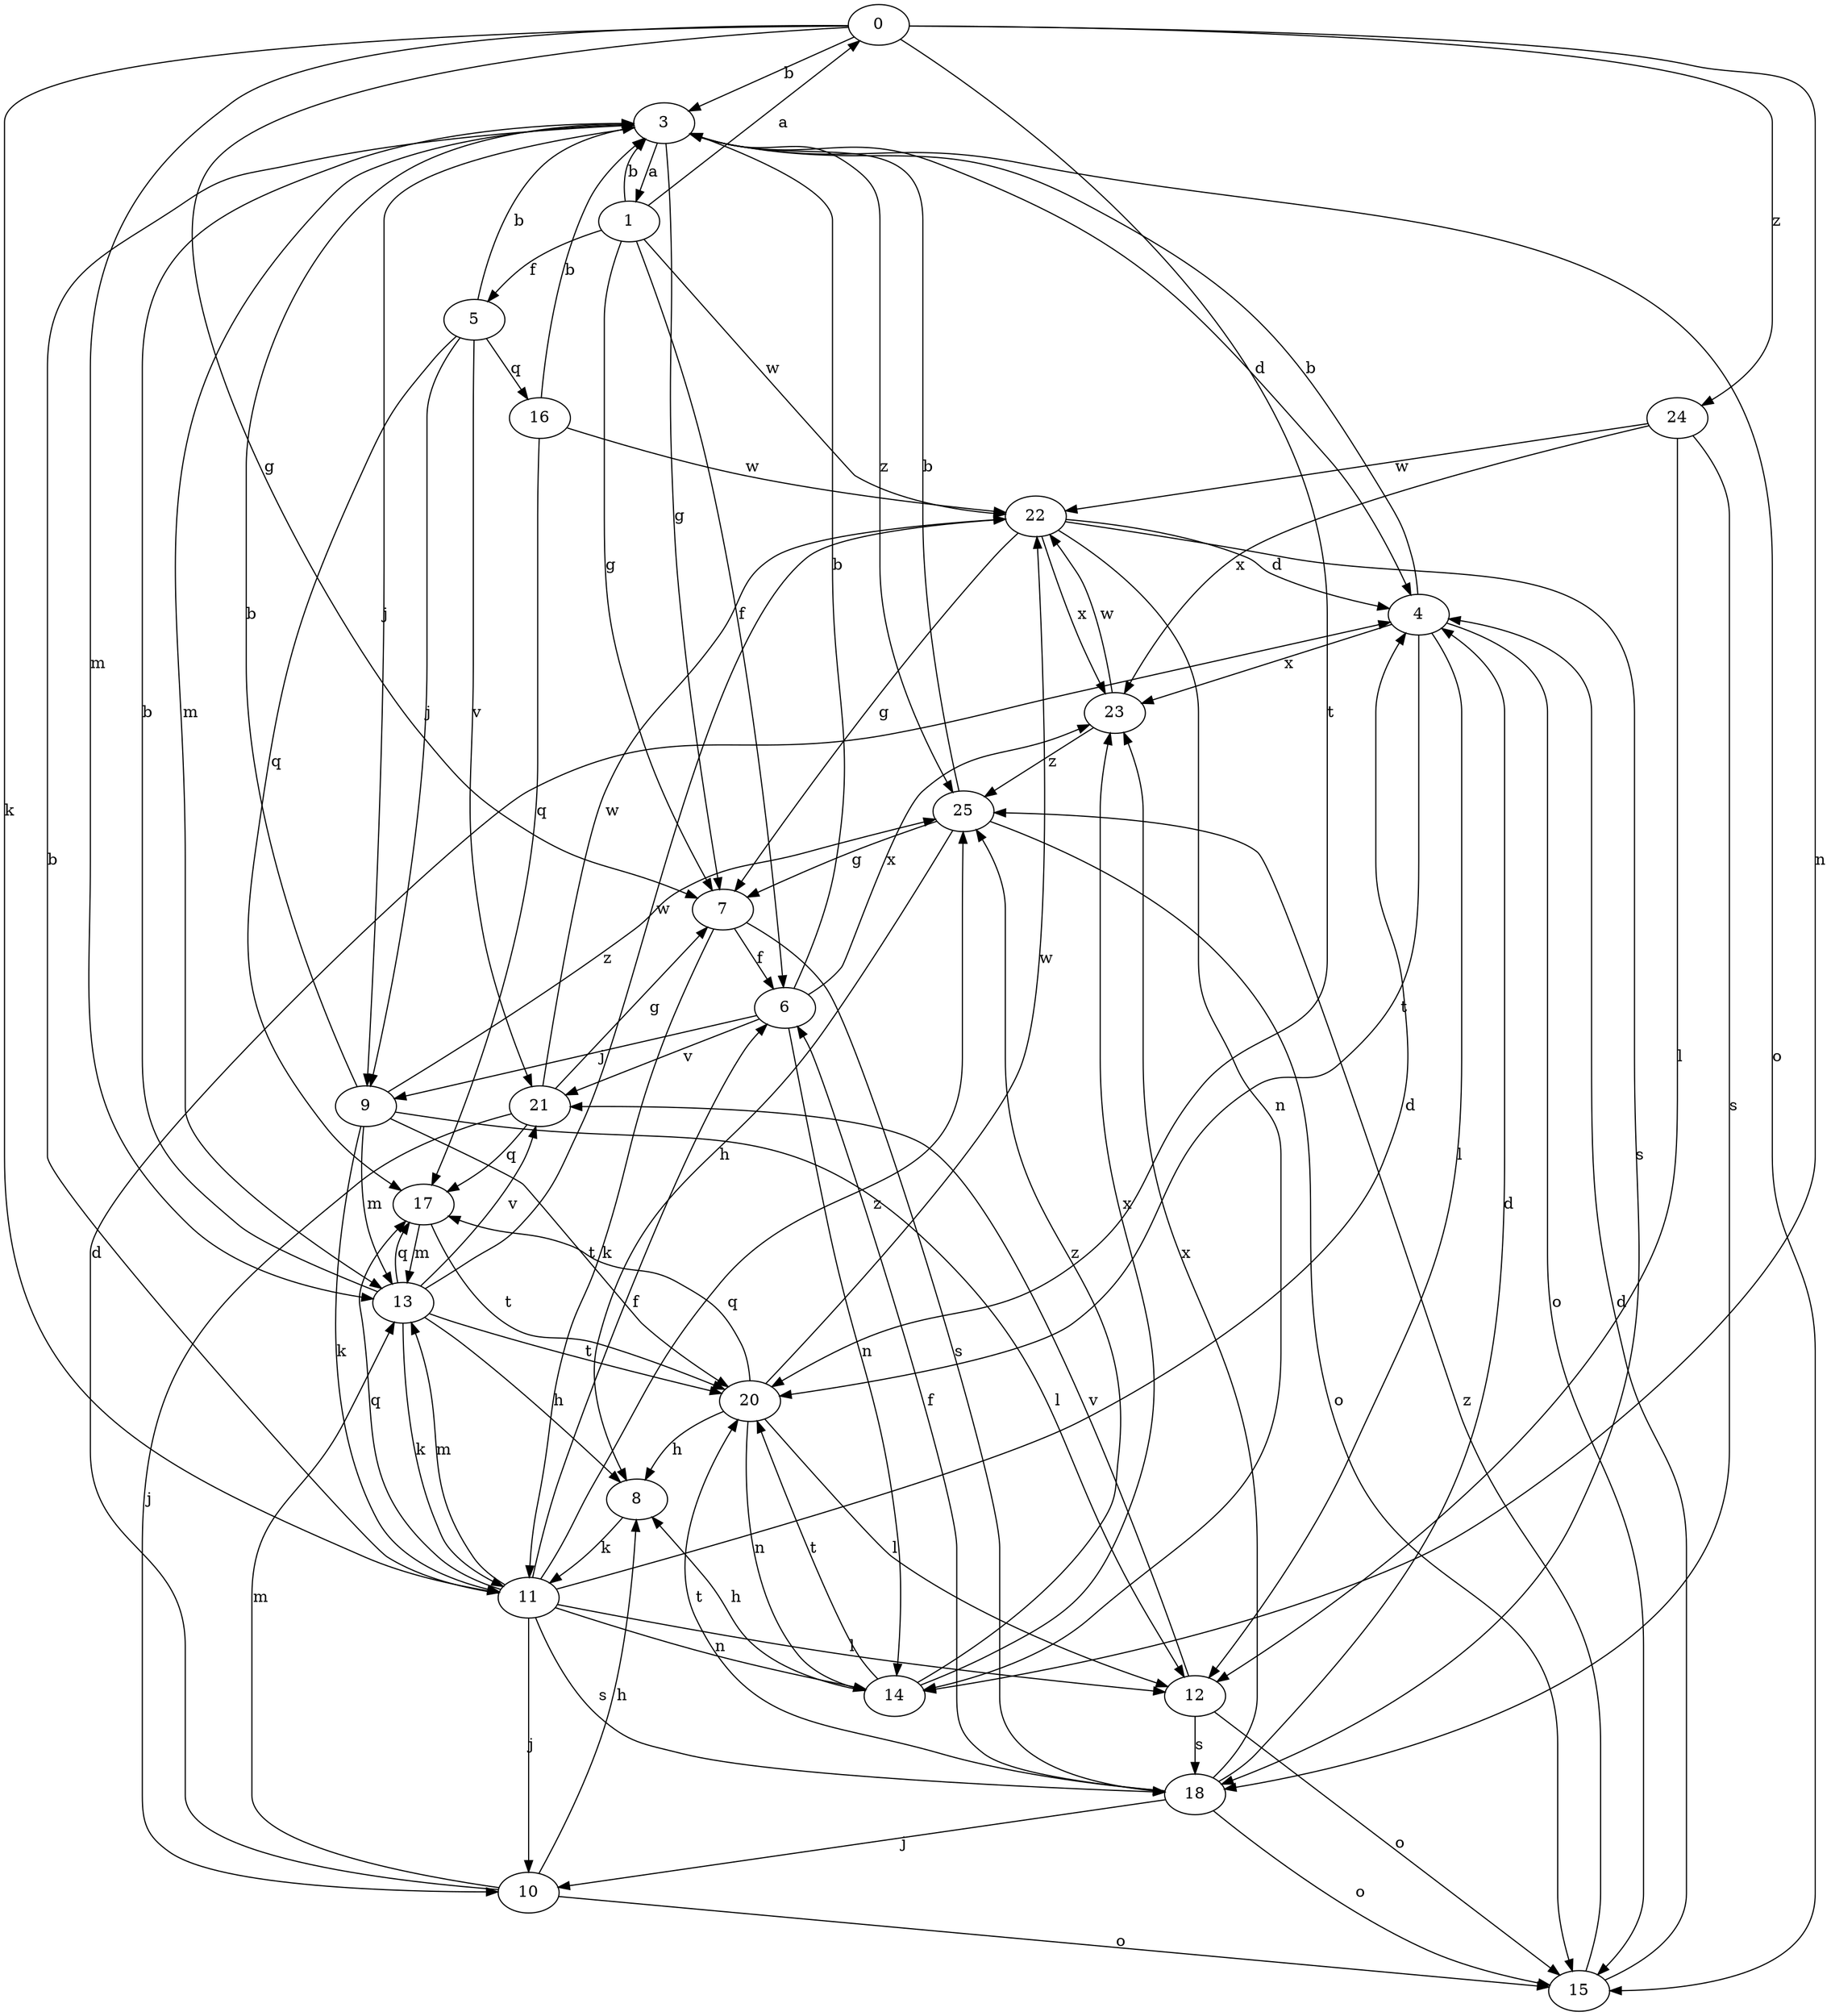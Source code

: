 strict digraph  {
0;
1;
3;
4;
5;
6;
7;
8;
9;
10;
11;
12;
13;
14;
15;
16;
17;
18;
20;
21;
22;
23;
24;
25;
0 -> 3  [label=b];
0 -> 7  [label=g];
0 -> 11  [label=k];
0 -> 13  [label=m];
0 -> 14  [label=n];
0 -> 20  [label=t];
0 -> 24  [label=z];
1 -> 0  [label=a];
1 -> 3  [label=b];
1 -> 5  [label=f];
1 -> 6  [label=f];
1 -> 7  [label=g];
1 -> 22  [label=w];
3 -> 1  [label=a];
3 -> 4  [label=d];
3 -> 7  [label=g];
3 -> 9  [label=j];
3 -> 13  [label=m];
3 -> 15  [label=o];
3 -> 25  [label=z];
4 -> 3  [label=b];
4 -> 12  [label=l];
4 -> 15  [label=o];
4 -> 20  [label=t];
4 -> 23  [label=x];
5 -> 3  [label=b];
5 -> 9  [label=j];
5 -> 16  [label=q];
5 -> 17  [label=q];
5 -> 21  [label=v];
6 -> 3  [label=b];
6 -> 9  [label=j];
6 -> 14  [label=n];
6 -> 21  [label=v];
6 -> 23  [label=x];
7 -> 6  [label=f];
7 -> 11  [label=k];
7 -> 18  [label=s];
8 -> 11  [label=k];
9 -> 3  [label=b];
9 -> 11  [label=k];
9 -> 12  [label=l];
9 -> 13  [label=m];
9 -> 20  [label=t];
9 -> 25  [label=z];
10 -> 4  [label=d];
10 -> 8  [label=h];
10 -> 13  [label=m];
10 -> 15  [label=o];
11 -> 3  [label=b];
11 -> 4  [label=d];
11 -> 6  [label=f];
11 -> 10  [label=j];
11 -> 12  [label=l];
11 -> 13  [label=m];
11 -> 14  [label=n];
11 -> 17  [label=q];
11 -> 18  [label=s];
11 -> 25  [label=z];
12 -> 15  [label=o];
12 -> 18  [label=s];
12 -> 21  [label=v];
13 -> 3  [label=b];
13 -> 8  [label=h];
13 -> 11  [label=k];
13 -> 17  [label=q];
13 -> 20  [label=t];
13 -> 21  [label=v];
13 -> 22  [label=w];
14 -> 8  [label=h];
14 -> 20  [label=t];
14 -> 23  [label=x];
14 -> 25  [label=z];
15 -> 4  [label=d];
15 -> 25  [label=z];
16 -> 3  [label=b];
16 -> 17  [label=q];
16 -> 22  [label=w];
17 -> 13  [label=m];
17 -> 20  [label=t];
18 -> 4  [label=d];
18 -> 6  [label=f];
18 -> 10  [label=j];
18 -> 15  [label=o];
18 -> 20  [label=t];
18 -> 23  [label=x];
20 -> 8  [label=h];
20 -> 12  [label=l];
20 -> 14  [label=n];
20 -> 17  [label=q];
20 -> 22  [label=w];
21 -> 7  [label=g];
21 -> 10  [label=j];
21 -> 17  [label=q];
21 -> 22  [label=w];
22 -> 4  [label=d];
22 -> 7  [label=g];
22 -> 14  [label=n];
22 -> 18  [label=s];
22 -> 23  [label=x];
23 -> 22  [label=w];
23 -> 25  [label=z];
24 -> 12  [label=l];
24 -> 18  [label=s];
24 -> 22  [label=w];
24 -> 23  [label=x];
25 -> 3  [label=b];
25 -> 7  [label=g];
25 -> 8  [label=h];
25 -> 15  [label=o];
}
